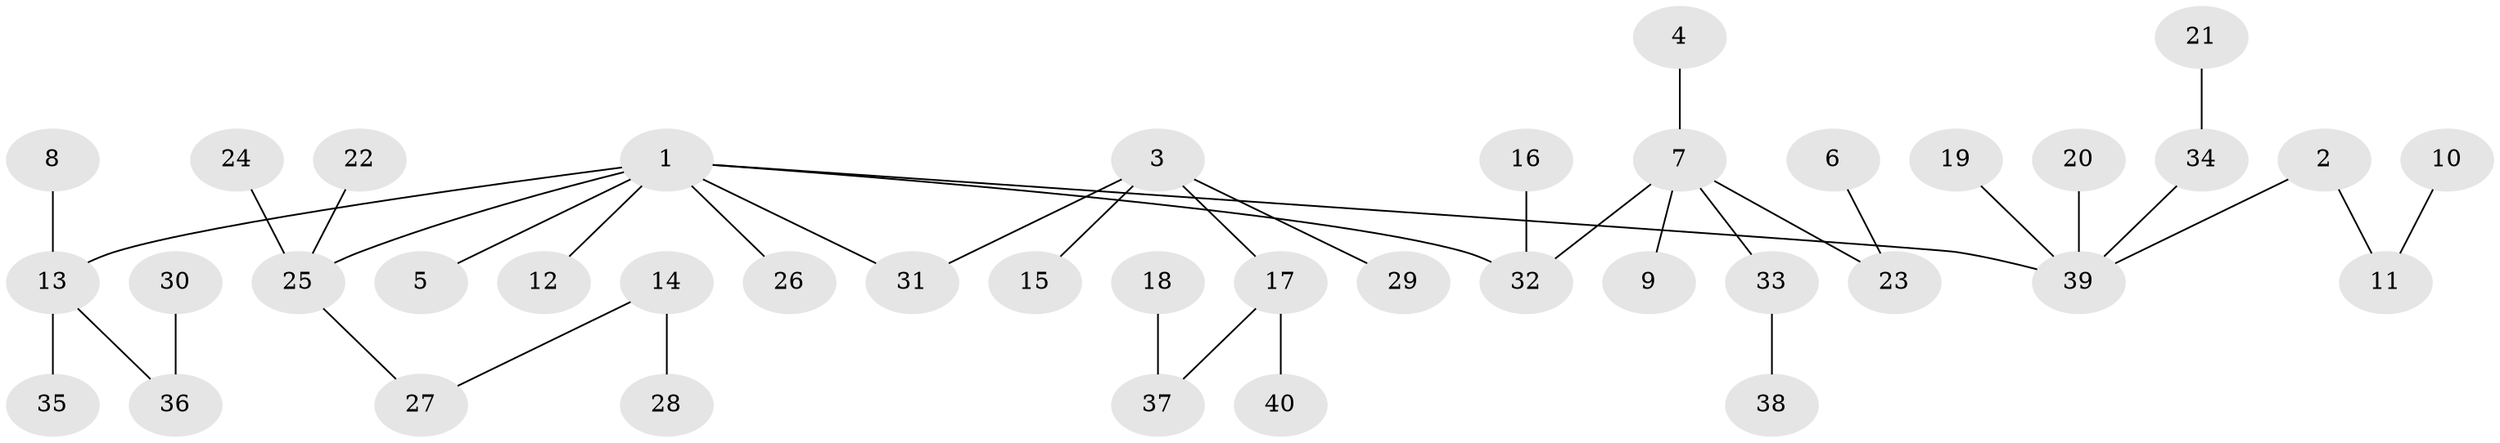 // original degree distribution, {6: 0.02531645569620253, 4: 0.05063291139240506, 2: 0.2911392405063291, 7: 0.012658227848101266, 5: 0.0379746835443038, 1: 0.4936708860759494, 3: 0.08860759493670886}
// Generated by graph-tools (version 1.1) at 2025/02/03/09/25 03:02:19]
// undirected, 40 vertices, 39 edges
graph export_dot {
graph [start="1"]
  node [color=gray90,style=filled];
  1;
  2;
  3;
  4;
  5;
  6;
  7;
  8;
  9;
  10;
  11;
  12;
  13;
  14;
  15;
  16;
  17;
  18;
  19;
  20;
  21;
  22;
  23;
  24;
  25;
  26;
  27;
  28;
  29;
  30;
  31;
  32;
  33;
  34;
  35;
  36;
  37;
  38;
  39;
  40;
  1 -- 5 [weight=1.0];
  1 -- 12 [weight=1.0];
  1 -- 13 [weight=1.0];
  1 -- 25 [weight=1.0];
  1 -- 26 [weight=1.0];
  1 -- 31 [weight=1.0];
  1 -- 32 [weight=1.0];
  1 -- 39 [weight=1.0];
  2 -- 11 [weight=1.0];
  2 -- 39 [weight=1.0];
  3 -- 15 [weight=1.0];
  3 -- 17 [weight=1.0];
  3 -- 29 [weight=1.0];
  3 -- 31 [weight=1.0];
  4 -- 7 [weight=1.0];
  6 -- 23 [weight=1.0];
  7 -- 9 [weight=1.0];
  7 -- 23 [weight=1.0];
  7 -- 32 [weight=1.0];
  7 -- 33 [weight=1.0];
  8 -- 13 [weight=1.0];
  10 -- 11 [weight=1.0];
  13 -- 35 [weight=1.0];
  13 -- 36 [weight=1.0];
  14 -- 27 [weight=1.0];
  14 -- 28 [weight=1.0];
  16 -- 32 [weight=1.0];
  17 -- 37 [weight=1.0];
  17 -- 40 [weight=1.0];
  18 -- 37 [weight=1.0];
  19 -- 39 [weight=1.0];
  20 -- 39 [weight=1.0];
  21 -- 34 [weight=1.0];
  22 -- 25 [weight=1.0];
  24 -- 25 [weight=1.0];
  25 -- 27 [weight=1.0];
  30 -- 36 [weight=1.0];
  33 -- 38 [weight=1.0];
  34 -- 39 [weight=1.0];
}
